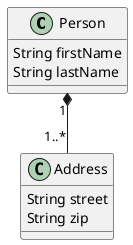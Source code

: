 @startuml

class Person {
  String firstName
  String lastName
}
class Address {
  String street
  String zip
}

Person "1" *-- "1..*" Address

@enduml